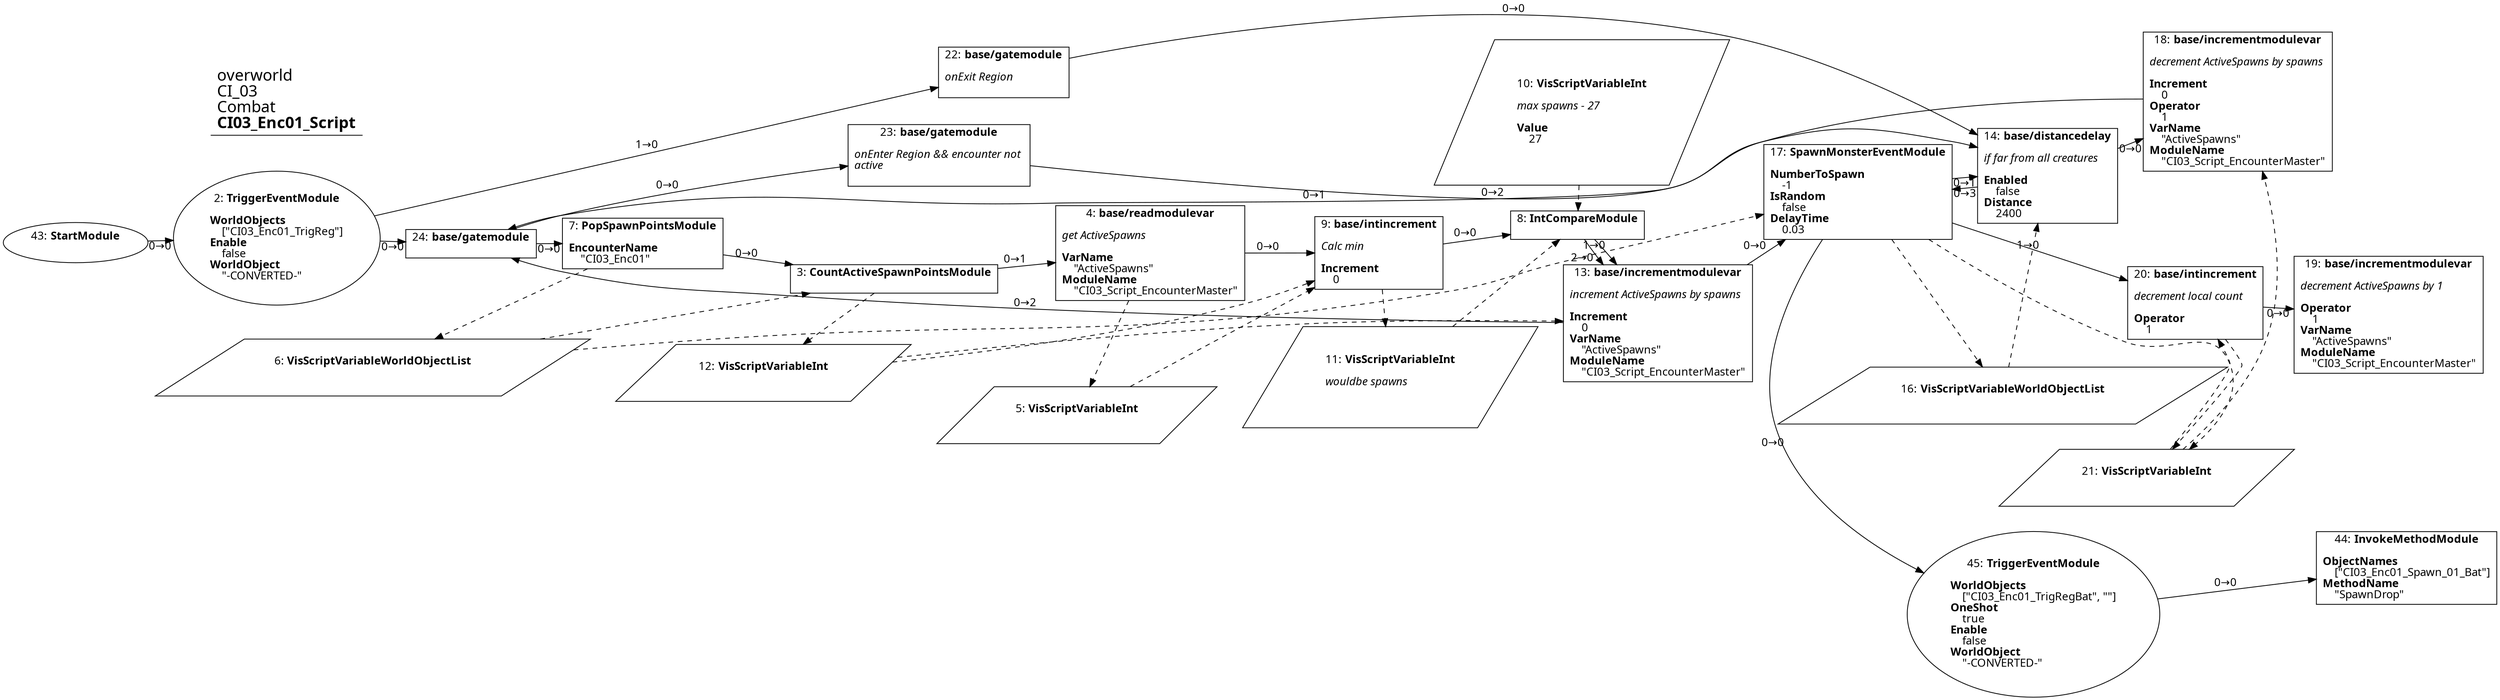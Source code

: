 digraph {
    layout = fdp;
    overlap = prism;
    sep = "+16";
    splines = spline;

    node [ shape = box ];

    graph [ fontname = "Segoe UI" ];
    node [ fontname = "Segoe UI" ];
    edge [ fontname = "Segoe UI" ];

    2 [ label = <2: <b>TriggerEventModule</b><br/><br/><b>WorldObjects</b><br align="left"/>    [&quot;CI03_Enc01_TrigReg&quot;]<br align="left"/><b>Enable</b><br align="left"/>    false<br align="left"/><b>WorldObject</b><br align="left"/>    &quot;-CONVERTED-&quot;<br align="left"/>> ];
    2 [ shape = oval ]
    2 [ pos = "0.365,-0.44500002!" ];
    2 -> 24 [ label = "0→0" ];
    2 -> 22 [ label = "1→0" ];

    3 [ label = <3: <b>CountActiveSpawnPointsModule</b><br/><br/>> ];
    3 [ pos = "1.0380001,-0.44200003!" ];
    3 -> 4 [ label = "0→1" ];
    6 -> 3 [ style = dashed ];
    3 -> 12 [ style = dashed ];

    4 [ label = <4: <b>base/readmodulevar</b><br/><br/><i>get ActiveSpawns<br align="left"/></i><br align="left"/><b>VarName</b><br align="left"/>    &quot;ActiveSpawns&quot;<br align="left"/><b>ModuleName</b><br align="left"/>    &quot;CI03_Script_EncounterMaster&quot;<br align="left"/>> ];
    4 [ pos = "1.3110001,-0.44200003!" ];
    4 -> 9 [ label = "0→0" ];
    4 -> 5 [ style = dashed ];

    5 [ label = <5: <b>VisScriptVariableInt</b><br/><br/>> ];
    5 [ shape = parallelogram ]
    5 [ pos = "1.312,-0.572!" ];

    6 [ label = <6: <b>VisScriptVariableWorldObjectList</b><br/><br/>> ];
    6 [ shape = parallelogram ]
    6 [ pos = "0.809,-0.57100004!" ];

    7 [ label = <7: <b>PopSpawnPointsModule</b><br/><br/><b>EncounterName</b><br align="left"/>    &quot;CI03_Enc01&quot;<br align="left"/>> ];
    7 [ pos = "0.808,-0.44200003!" ];
    7 -> 3 [ label = "0→0" ];
    7 -> 6 [ style = dashed ];

    8 [ label = <8: <b>IntCompareModule</b><br/><br/>> ];
    8 [ pos = "1.7650001,-0.441!" ];
    8 -> 13 [ label = "1→0" ];
    8 -> 13 [ label = "2→0" ];
    10 -> 8 [ style = dashed ];
    11 -> 8 [ style = dashed ];

    9 [ label = <9: <b>base/intincrement</b><br/><br/><i>Calc min<br align="left"/></i><br align="left"/><b>Increment</b><br align="left"/>    0<br align="left"/>> ];
    9 [ pos = "1.557,-0.44000003!" ];
    9 -> 8 [ label = "0→0" ];
    9 -> 11 [ style = dashed ];
    12 -> 9 [ style = dashed ];
    5 -> 9 [ style = dashed ];

    10 [ label = <10: <b>VisScriptVariableInt</b><br/><br/><i>max spawns - 27<br align="left"/></i><br align="left"/><b>Value</b><br align="left"/>    27<br align="left"/>> ];
    10 [ shape = parallelogram ]
    10 [ pos = "1.7590001,-0.38300002!" ];

    11 [ label = <11: <b>VisScriptVariableInt</b><br/><br/><i>wouldbe spawns<br align="left"/></i><br align="left"/>> ];
    11 [ shape = parallelogram ]
    11 [ pos = "1.559,-0.586!" ];

    12 [ label = <12: <b>VisScriptVariableInt</b><br/><br/>> ];
    12 [ shape = parallelogram ]
    12 [ pos = "1.049,-0.545!" ];

    13 [ label = <13: <b>base/incrementmodulevar</b><br/><br/><i>increment ActiveSpawns by spawns<br align="left"/></i><br align="left"/><b>Increment</b><br align="left"/>    0<br align="left"/><b>VarName</b><br align="left"/>    &quot;ActiveSpawns&quot;<br align="left"/><b>ModuleName</b><br align="left"/>    &quot;CI03_Script_EncounterMaster&quot;<br align="left"/>> ];
    13 [ pos = "1.9440001,-0.63100004!" ];
    13 -> 17 [ label = "0→0" ];
    13 -> 24 [ label = "0→2" ];
    12 -> 13 [ style = dashed ];

    14 [ label = <14: <b>base/distancedelay</b><br/><br/><i>if far from all creatures<br align="left"/></i><br align="left"/><b>Enabled</b><br align="left"/>    false<br align="left"/><b>Distance</b><br align="left"/>    2400<br align="left"/>> ];
    14 [ pos = "2.483,-0.416!" ];
    14 -> 18 [ label = "0→0" ];
    14 -> 17 [ label = "0→3" ];
    16 -> 14 [ style = dashed ];

    16 [ label = <16: <b>VisScriptVariableWorldObjectList</b><br/><br/>> ];
    16 [ shape = parallelogram ]
    16 [ pos = "2.2080002,-0.72!" ];

    17 [ label = <17: <b>SpawnMonsterEventModule</b><br/><br/><b>NumberToSpawn</b><br align="left"/>    -1<br align="left"/><b>IsRandom</b><br align="left"/>    false<br align="left"/><b>DelayTime</b><br align="left"/>    0.03<br align="left"/>> ];
    17 [ pos = "2.206,-0.439!" ];
    17 -> 14 [ label = "0→1" ];
    17 -> 20 [ label = "1→0" ];
    17 -> 45 [ label = "0→0" ];
    17 -> 16 [ style = dashed ];
    17 -> 21 [ style = dashed ];
    6 -> 17 [ style = dashed ];

    18 [ label = <18: <b>base/incrementmodulevar</b><br/><br/><i>decrement ActiveSpawns by spawns<br align="left"/></i><br align="left"/><b>Increment</b><br align="left"/>    0<br align="left"/><b>Operator</b><br align="left"/>    1<br align="left"/><b>VarName</b><br align="left"/>    &quot;ActiveSpawns&quot;<br align="left"/><b>ModuleName</b><br align="left"/>    &quot;CI03_Script_EncounterMaster&quot;<br align="left"/>> ];
    18 [ pos = "2.9060001,-0.25800002!" ];
    18 -> 24 [ label = "0→1" ];
    21 -> 18 [ style = dashed ];

    19 [ label = <19: <b>base/incrementmodulevar</b><br/><br/><i>decrement ActiveSpawns by 1<br align="left"/></i><br align="left"/><b>Operator</b><br align="left"/>    1<br align="left"/><b>VarName</b><br align="left"/>    &quot;ActiveSpawns&quot;<br align="left"/><b>ModuleName</b><br align="left"/>    &quot;CI03_Script_EncounterMaster&quot;<br align="left"/>> ];
    19 [ pos = "2.713,-0.665!" ];

    20 [ label = <20: <b>base/intincrement</b><br/><br/><i>decrement local count<br align="left"/></i><br align="left"/><b>Operator</b><br align="left"/>    1<br align="left"/>> ];
    20 [ pos = "2.4950001,-0.666!" ];
    20 -> 19 [ label = "0→0" ];
    21 -> 20 [ style = dashed ];
    20 -> 21 [ style = dashed ];

    21 [ label = <21: <b>VisScriptVariableInt</b><br/><br/>> ];
    21 [ shape = parallelogram ]
    21 [ pos = "2.4180002,-0.814!" ];

    22 [ label = <22: <b>base/gatemodule</b><br/><br/><i>onExit Region<br align="left"/></i><br align="left"/>> ];
    22 [ pos = "0.83400005,-0.010000001!" ];
    22 -> 14 [ label = "0→0" ];

    23 [ label = <23: <b>base/gatemodule</b><br/><br/><i>onEnter Region &amp;&amp; encounter not <br align="left"/>active<br align="left"/></i><br align="left"/>> ];
    23 [ pos = "0.83100003,-0.171!" ];
    23 -> 14 [ label = "0→2" ];

    24 [ label = <24: <b>base/gatemodule</b><br/><br/>> ];
    24 [ pos = "0.606,-0.44300002!" ];
    24 -> 23 [ label = "0→0" ];
    24 -> 7 [ label = "0→0" ];

    43 [ label = <43: <b>StartModule</b><br/><br/>> ];
    43 [ shape = oval ]
    43 [ pos = "0.18400002,-0.44500002!" ];
    43 -> 2 [ label = "0→0" ];

    44 [ label = <44: <b>InvokeMethodModule</b><br/><br/><b>ObjectNames</b><br align="left"/>    [&quot;CI03_Enc01_Spawn_01_Bat&quot;]<br align="left"/><b>MethodName</b><br align="left"/>    &quot;SpawnDrop&quot;<br align="left"/>> ];
    44 [ pos = "2.601,-0.90800005!" ];

    45 [ label = <45: <b>TriggerEventModule</b><br/><br/><b>WorldObjects</b><br align="left"/>    [&quot;CI03_Enc01_TrigRegBat&quot;, &quot;&quot;]<br align="left"/><b>OneShot</b><br align="left"/>    true<br align="left"/><b>Enable</b><br align="left"/>    false<br align="left"/><b>WorldObject</b><br align="left"/>    &quot;-CONVERTED-&quot;<br align="left"/>> ];
    45 [ shape = oval ]
    45 [ pos = "2.3460002,-0.90800005!" ];
    45 -> 44 [ label = "0→0" ];

    title [ pos = "0.18300001,-0.009000001!" ];
    title [ shape = underline ];
    title [ label = <<font point-size="20">overworld<br align="left"/>CI_03<br align="left"/>Combat<br align="left"/><b>CI03_Enc01_Script</b><br align="left"/></font>> ];
}
